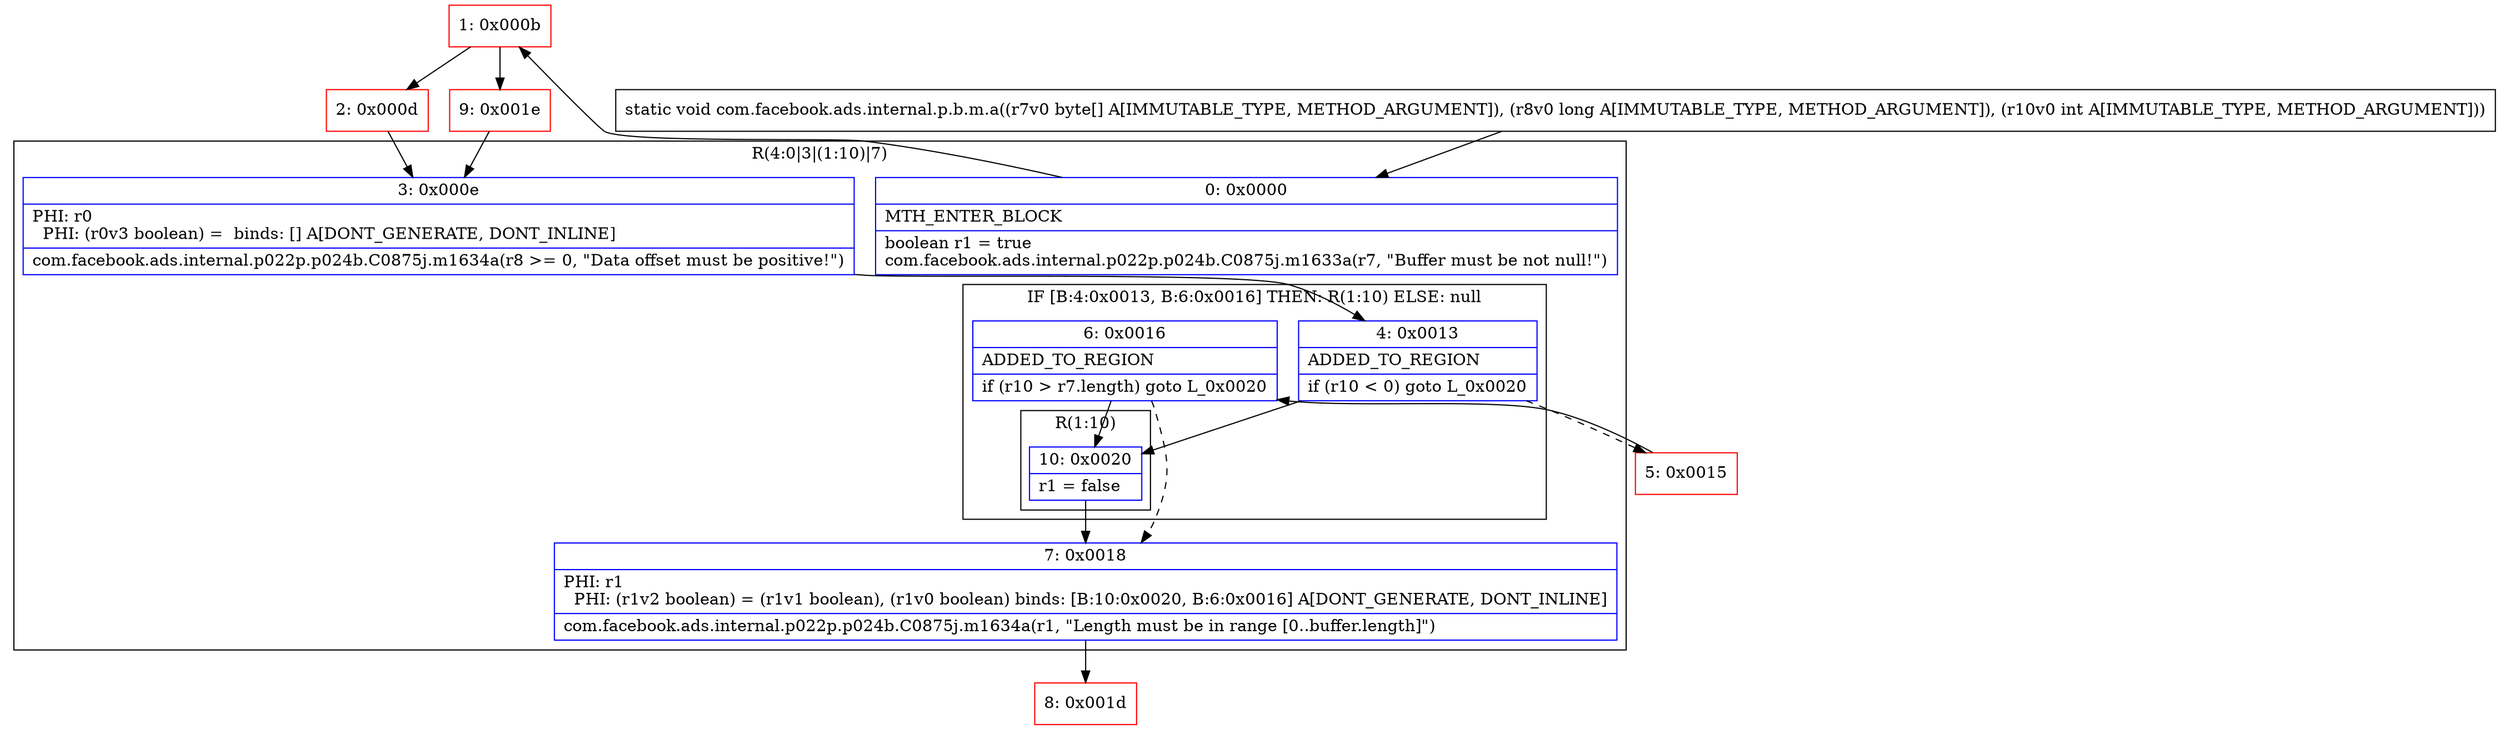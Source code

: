 digraph "CFG forcom.facebook.ads.internal.p.b.m.a([BJI)V" {
subgraph cluster_Region_90020519 {
label = "R(4:0|3|(1:10)|7)";
node [shape=record,color=blue];
Node_0 [shape=record,label="{0\:\ 0x0000|MTH_ENTER_BLOCK\l|boolean r1 = true\lcom.facebook.ads.internal.p022p.p024b.C0875j.m1633a(r7, \"Buffer must be not null!\")\l}"];
Node_3 [shape=record,label="{3\:\ 0x000e|PHI: r0 \l  PHI: (r0v3 boolean) =  binds: [] A[DONT_GENERATE, DONT_INLINE]\l|com.facebook.ads.internal.p022p.p024b.C0875j.m1634a(r8 \>= 0, \"Data offset must be positive!\")\l}"];
subgraph cluster_IfRegion_922023264 {
label = "IF [B:4:0x0013, B:6:0x0016] THEN: R(1:10) ELSE: null";
node [shape=record,color=blue];
Node_4 [shape=record,label="{4\:\ 0x0013|ADDED_TO_REGION\l|if (r10 \< 0) goto L_0x0020\l}"];
Node_6 [shape=record,label="{6\:\ 0x0016|ADDED_TO_REGION\l|if (r10 \> r7.length) goto L_0x0020\l}"];
subgraph cluster_Region_1627617769 {
label = "R(1:10)";
node [shape=record,color=blue];
Node_10 [shape=record,label="{10\:\ 0x0020|r1 = false\l}"];
}
}
Node_7 [shape=record,label="{7\:\ 0x0018|PHI: r1 \l  PHI: (r1v2 boolean) = (r1v1 boolean), (r1v0 boolean) binds: [B:10:0x0020, B:6:0x0016] A[DONT_GENERATE, DONT_INLINE]\l|com.facebook.ads.internal.p022p.p024b.C0875j.m1634a(r1, \"Length must be in range [0..buffer.length]\")\l}"];
}
Node_1 [shape=record,color=red,label="{1\:\ 0x000b}"];
Node_2 [shape=record,color=red,label="{2\:\ 0x000d}"];
Node_5 [shape=record,color=red,label="{5\:\ 0x0015}"];
Node_8 [shape=record,color=red,label="{8\:\ 0x001d}"];
Node_9 [shape=record,color=red,label="{9\:\ 0x001e}"];
MethodNode[shape=record,label="{static void com.facebook.ads.internal.p.b.m.a((r7v0 byte[] A[IMMUTABLE_TYPE, METHOD_ARGUMENT]), (r8v0 long A[IMMUTABLE_TYPE, METHOD_ARGUMENT]), (r10v0 int A[IMMUTABLE_TYPE, METHOD_ARGUMENT])) }"];
MethodNode -> Node_0;
Node_0 -> Node_1;
Node_3 -> Node_4;
Node_4 -> Node_5[style=dashed];
Node_4 -> Node_10;
Node_6 -> Node_7[style=dashed];
Node_6 -> Node_10;
Node_10 -> Node_7;
Node_7 -> Node_8;
Node_1 -> Node_2;
Node_1 -> Node_9;
Node_2 -> Node_3;
Node_5 -> Node_6;
Node_9 -> Node_3;
}

